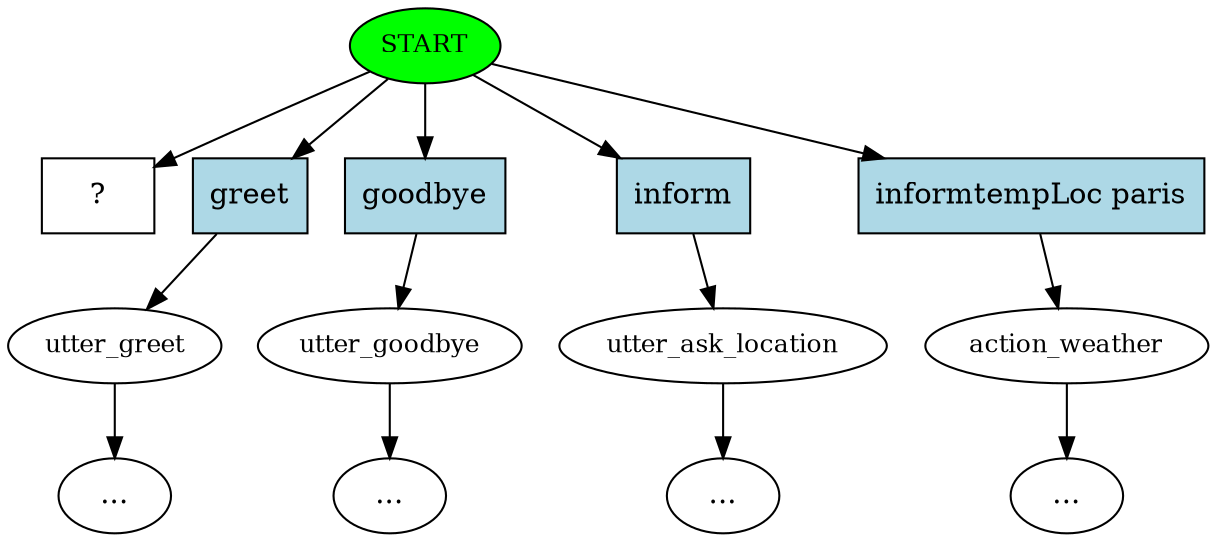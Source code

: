 digraph  {
0 [class="start active", fillcolor=green, fontsize=12, label=START, style=filled];
1 [class="", fontsize=12, label=utter_greet];
2 [class="", fontsize=12, label=utter_goodbye];
"-4" [class=ellipsis, label="..."];
3 [class="", fontsize=12, label=utter_ask_location];
"-5" [class=ellipsis, label="..."];
4 [class="", fontsize=12, label=action_weather];
"-14" [class=ellipsis, label="..."];
"-17" [class=ellipsis, label="..."];
16 [class="intent dashed active", label="  ?  ", shape=rect];
17 [class=intent, fillcolor=lightblue, label=greet, shape=rect, style=filled];
18 [class=intent, fillcolor=lightblue, label=goodbye, shape=rect, style=filled];
19 [class=intent, fillcolor=lightblue, label=inform, shape=rect, style=filled];
20 [class=intent, fillcolor=lightblue, label="informtempLoc paris", shape=rect, style=filled];
0 -> 16  [class=active, key=NONE, label=""];
0 -> 17  [class="", key=0];
0 -> 18  [class="", key=0];
0 -> 19  [class="", key=0];
0 -> 20  [class="", key=0];
1 -> "-17"  [class="", key=NONE, label=""];
2 -> "-4"  [class="", key=NONE, label=""];
3 -> "-5"  [class="", key=NONE, label=""];
4 -> "-14"  [class="", key=NONE, label=""];
17 -> 1  [class="", key=0];
18 -> 2  [class="", key=0];
19 -> 3  [class="", key=0];
20 -> 4  [class="", key=0];
}
